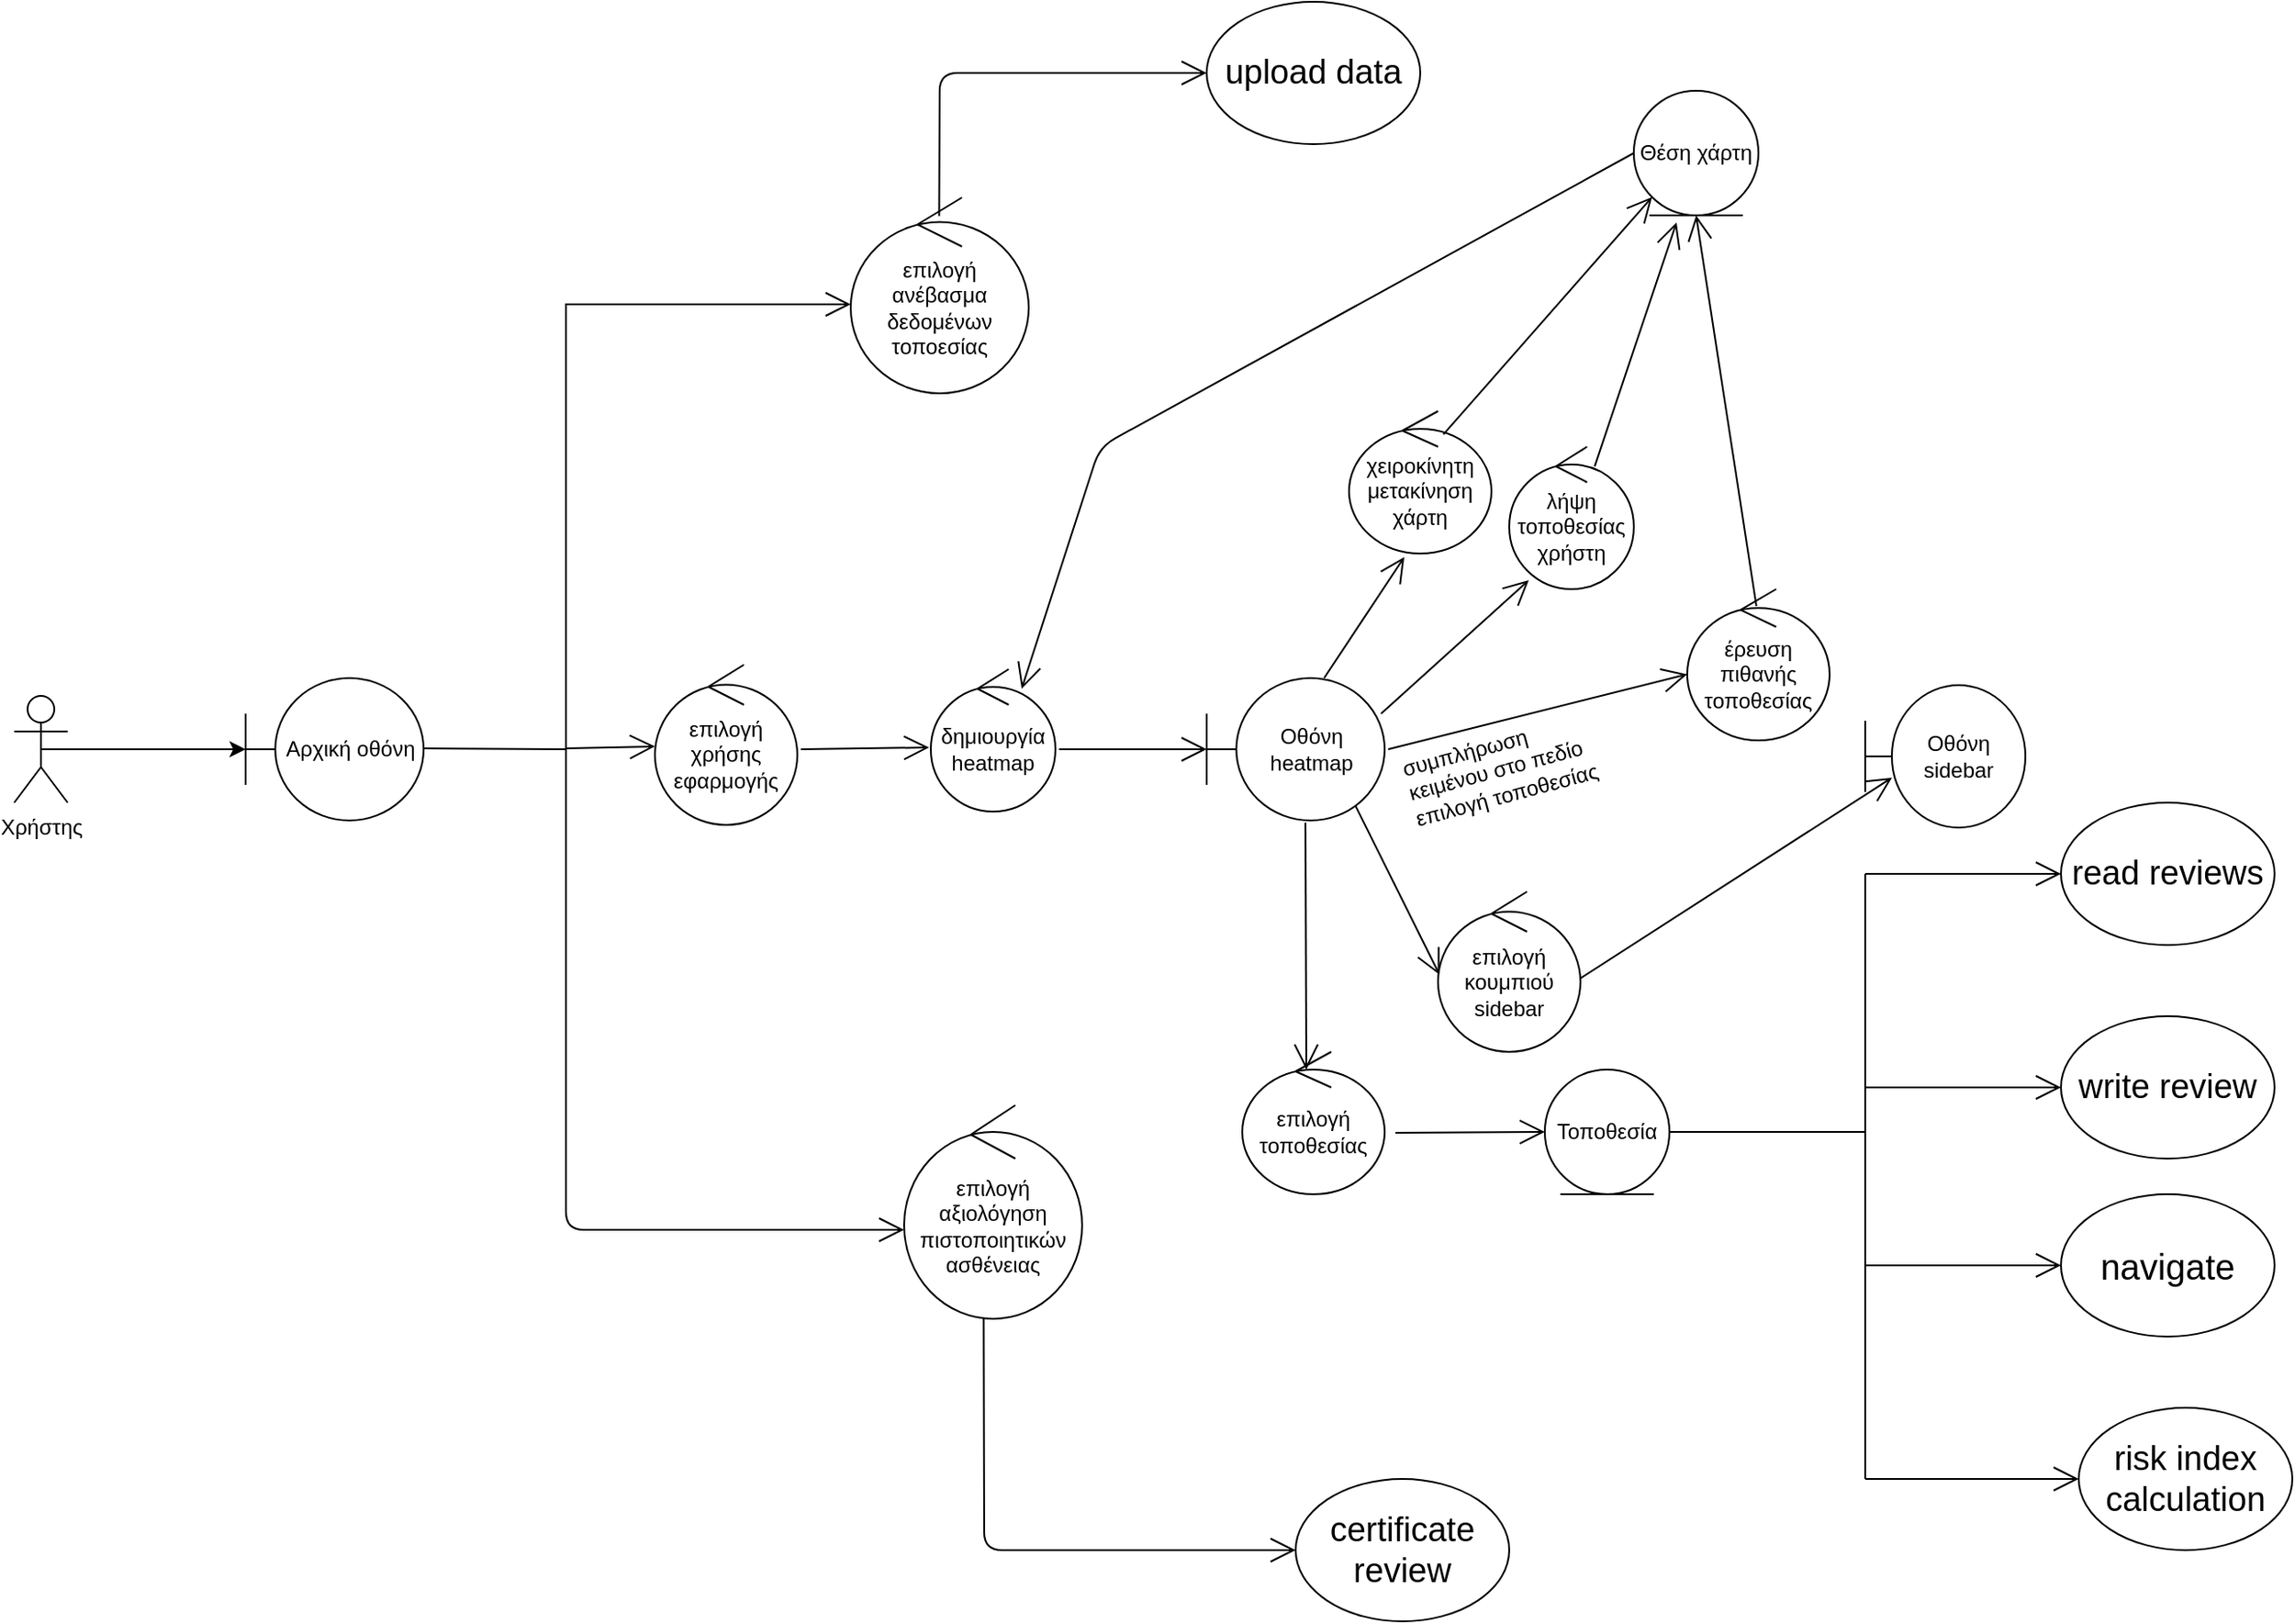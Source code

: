 <mxfile version="14.6.9" type="device"><diagram id="ORDp6cX43hR0pjnYkmsX" name="Page-1"><mxGraphModel dx="1240" dy="1511" grid="1" gridSize="10" guides="1" tooltips="1" connect="1" arrows="1" fold="1" page="1" pageScale="1" pageWidth="1169" pageHeight="827" background="none" math="0" shadow="0"><root><mxCell id="0"/><mxCell id="1" parent="0"/><mxCell id="pxVg21bXi3nEgqeqS3N0-23" style="edgeStyle=orthogonalEdgeStyle;rounded=0;orthogonalLoop=1;jettySize=auto;html=1;exitX=0.5;exitY=0.5;exitDx=0;exitDy=0;exitPerimeter=0;" parent="1" source="pxVg21bXi3nEgqeqS3N0-18" edge="1"><mxGeometry relative="1" as="geometry"><mxPoint x="200" y="370" as="targetPoint"/></mxGeometry></mxCell><mxCell id="pxVg21bXi3nEgqeqS3N0-18" value="Χρήστης" style="shape=umlActor;verticalLabelPosition=bottom;verticalAlign=top;html=1;outlineConnect=0;" parent="1" vertex="1"><mxGeometry x="70" y="340" width="30" height="60" as="geometry"/></mxCell><mxCell id="pxVg21bXi3nEgqeqS3N0-24" value="Αρχική οθόνη" style="shape=umlBoundary;whiteSpace=wrap;html=1;gradientColor=#ffffff;" parent="1" vertex="1"><mxGeometry x="200" y="330" width="100" height="80" as="geometry"/></mxCell><mxCell id="pxVg21bXi3nEgqeqS3N0-27" value="" style="endArrow=open;endFill=1;endSize=12;html=1;rounded=0;" parent="1" edge="1"><mxGeometry width="160" relative="1" as="geometry"><mxPoint x="300" y="369.5" as="sourcePoint"/><mxPoint x="540" y="120" as="targetPoint"/><Array as="points"><mxPoint x="380" y="370"/><mxPoint x="380" y="120"/></Array></mxGeometry></mxCell><mxCell id="pxVg21bXi3nEgqeqS3N0-28" value="επιλογή ανέβασμα δεδομένων τοποεσίας" style="ellipse;shape=umlControl;whiteSpace=wrap;html=1;gradientColor=#ffffff;" parent="1" vertex="1"><mxGeometry x="540" y="60" width="100" height="110" as="geometry"/></mxCell><mxCell id="pxVg21bXi3nEgqeqS3N0-30" value="" style="endArrow=open;endFill=1;endSize=12;html=1;" parent="1" edge="1"><mxGeometry width="160" relative="1" as="geometry"><mxPoint x="380" y="370" as="sourcePoint"/><mxPoint x="570" y="640" as="targetPoint"/><Array as="points"><mxPoint x="380" y="640"/></Array></mxGeometry></mxCell><mxCell id="pxVg21bXi3nEgqeqS3N0-31" value="επιλογή αξιολόγηση πιστοποιητικών ασθένειας" style="ellipse;shape=umlControl;whiteSpace=wrap;html=1;gradientColor=#ffffff;" parent="1" vertex="1"><mxGeometry x="570" y="570" width="100" height="120" as="geometry"/></mxCell><mxCell id="pxVg21bXi3nEgqeqS3N0-32" value="" style="endArrow=open;endFill=1;endSize=12;html=1;startArrow=none;exitX=1.025;exitY=0.528;exitDx=0;exitDy=0;exitPerimeter=0;entryX=-0.014;entryY=0.55;entryDx=0;entryDy=0;entryPerimeter=0;" parent="1" edge="1" target="164uVA1PlGeurvUVDFkT-2" source="pxVg21bXi3nEgqeqS3N0-33"><mxGeometry width="160" relative="1" as="geometry"><mxPoint x="470" y="320" as="sourcePoint"/><mxPoint x="570" y="370" as="targetPoint"/></mxGeometry></mxCell><mxCell id="pxVg21bXi3nEgqeqS3N0-34" value="" style="endArrow=open;endFill=1;endSize=12;html=1;exitX=1.029;exitY=0.563;exitDx=0;exitDy=0;exitPerimeter=0;" parent="1" edge="1" source="164uVA1PlGeurvUVDFkT-2"><mxGeometry width="160" relative="1" as="geometry"><mxPoint x="660" y="370" as="sourcePoint"/><mxPoint x="740" y="370" as="targetPoint"/></mxGeometry></mxCell><mxCell id="pxVg21bXi3nEgqeqS3N0-35" value="Οθόνη heatmap" style="shape=umlBoundary;whiteSpace=wrap;html=1;gradientColor=#ffffff;" parent="1" vertex="1"><mxGeometry x="740" y="330" width="100" height="80" as="geometry"/></mxCell><mxCell id="pxVg21bXi3nEgqeqS3N0-36" value="" style="endArrow=open;endFill=1;endSize=12;html=1;exitX=0.98;exitY=0.25;exitDx=0;exitDy=0;exitPerimeter=0;entryX=0.157;entryY=0.938;entryDx=0;entryDy=0;entryPerimeter=0;" parent="1" source="pxVg21bXi3nEgqeqS3N0-35" target="pxVg21bXi3nEgqeqS3N0-37" edge="1"><mxGeometry width="160" relative="1" as="geometry"><mxPoint x="720" y="270" as="sourcePoint"/><mxPoint x="798" y="200" as="targetPoint"/></mxGeometry></mxCell><mxCell id="pxVg21bXi3nEgqeqS3N0-37" value="λήψη τοποθεσίας χρήστη" style="ellipse;shape=umlControl;whiteSpace=wrap;html=1;gradientColor=#ffffff;" parent="1" vertex="1"><mxGeometry x="910" y="200" width="70" height="80" as="geometry"/></mxCell><mxCell id="pxVg21bXi3nEgqeqS3N0-38" value="" style="endArrow=open;endFill=1;endSize=12;html=1;exitX=0.686;exitY=0.138;exitDx=0;exitDy=0;exitPerimeter=0;entryX=0.343;entryY=1.057;entryDx=0;entryDy=0;entryPerimeter=0;" parent="1" source="pxVg21bXi3nEgqeqS3N0-37" target="pxVg21bXi3nEgqeqS3N0-39" edge="1"><mxGeometry width="160" relative="1" as="geometry"><mxPoint x="840" y="190" as="sourcePoint"/><mxPoint x="940" y="140" as="targetPoint"/></mxGeometry></mxCell><mxCell id="pxVg21bXi3nEgqeqS3N0-39" value="Θέση χάρτη" style="ellipse;shape=umlEntity;whiteSpace=wrap;html=1;gradientColor=#ffffff;" parent="1" vertex="1"><mxGeometry x="980" width="70" height="70" as="geometry"/></mxCell><mxCell id="pxVg21bXi3nEgqeqS3N0-43" value="έρευση πιθανής τοποθεσίας" style="ellipse;shape=umlControl;whiteSpace=wrap;html=1;gradientColor=#ffffff;" parent="1" vertex="1"><mxGeometry x="1010" y="280" width="80" height="85" as="geometry"/></mxCell><mxCell id="pxVg21bXi3nEgqeqS3N0-45" value="" style="endArrow=open;endFill=0;html=1;exitX=1.02;exitY=0.5;exitDx=0;exitDy=0;exitPerimeter=0;startArrow=none;startFill=0;entryX=0;entryY=0.563;entryDx=0;entryDy=0;entryPerimeter=0;endSize=12;" parent="1" source="pxVg21bXi3nEgqeqS3N0-35" target="pxVg21bXi3nEgqeqS3N0-43" edge="1"><mxGeometry width="160" relative="1" as="geometry"><mxPoint x="842" y="370" as="sourcePoint"/><mxPoint x="920" y="366" as="targetPoint"/></mxGeometry></mxCell><mxCell id="pxVg21bXi3nEgqeqS3N0-46" value="" style="endArrow=open;endFill=1;endSize=12;html=1;exitX=0.486;exitY=0.113;exitDx=0;exitDy=0;exitPerimeter=0;entryX=0.5;entryY=1;entryDx=0;entryDy=0;" parent="1" source="pxVg21bXi3nEgqeqS3N0-43" target="pxVg21bXi3nEgqeqS3N0-39" edge="1"><mxGeometry width="160" relative="1" as="geometry"><mxPoint x="720" y="330" as="sourcePoint"/><mxPoint x="880" y="330" as="targetPoint"/></mxGeometry></mxCell><mxCell id="MpfAjThyCie0T9WR75dG-2" value="" style="endArrow=open;endFill=1;endSize=12;html=1;exitX=0.555;exitY=1.016;exitDx=0;exitDy=0;exitPerimeter=0;" parent="1" source="pxVg21bXi3nEgqeqS3N0-35" edge="1"><mxGeometry width="160" relative="1" as="geometry"><mxPoint x="750" y="430" as="sourcePoint"/><mxPoint x="796" y="550" as="targetPoint"/></mxGeometry></mxCell><mxCell id="MpfAjThyCie0T9WR75dG-3" value="επιλογή τοποθεσίας" style="ellipse;shape=umlControl;whiteSpace=wrap;html=1;gradientColor=#ffffff;" parent="1" vertex="1"><mxGeometry x="760" y="540" width="80" height="80" as="geometry"/></mxCell><mxCell id="MpfAjThyCie0T9WR75dG-6" value="" style="endArrow=open;endFill=1;endSize=12;html=1;exitX=1.076;exitY=0.568;exitDx=0;exitDy=0;exitPerimeter=0;" parent="1" source="MpfAjThyCie0T9WR75dG-3" edge="1"><mxGeometry width="160" relative="1" as="geometry"><mxPoint x="890" y="550" as="sourcePoint"/><mxPoint x="930" y="585" as="targetPoint"/></mxGeometry></mxCell><mxCell id="MpfAjThyCie0T9WR75dG-7" value="Τοποθεσία" style="ellipse;shape=umlEntity;whiteSpace=wrap;html=1;gradientColor=#ffffff;" parent="1" vertex="1"><mxGeometry x="930" y="550" width="70" height="70" as="geometry"/></mxCell><mxCell id="MpfAjThyCie0T9WR75dG-9" value="" style="endArrow=none;endFill=0;endSize=12;html=1;exitX=1;exitY=0.5;exitDx=0;exitDy=0;" parent="1" source="MpfAjThyCie0T9WR75dG-7" edge="1"><mxGeometry width="160" relative="1" as="geometry"><mxPoint x="980" y="570" as="sourcePoint"/><mxPoint x="1110" y="585" as="targetPoint"/></mxGeometry></mxCell><mxCell id="MpfAjThyCie0T9WR75dG-10" value="" style="endArrow=none;endFill=0;endSize=12;html=1;" parent="1" edge="1"><mxGeometry width="160" relative="1" as="geometry"><mxPoint x="1110" y="585" as="sourcePoint"/><mxPoint x="1110" y="440" as="targetPoint"/></mxGeometry></mxCell><mxCell id="MpfAjThyCie0T9WR75dG-11" value="" style="endArrow=open;endFill=1;endSize=12;html=1;" parent="1" edge="1"><mxGeometry width="160" relative="1" as="geometry"><mxPoint x="1110" y="440" as="sourcePoint"/><mxPoint x="1220" y="440" as="targetPoint"/></mxGeometry></mxCell><mxCell id="MpfAjThyCie0T9WR75dG-13" value="" style="endArrow=open;endFill=1;endSize=12;html=1;" parent="1" edge="1"><mxGeometry width="160" relative="1" as="geometry"><mxPoint x="1110" y="560" as="sourcePoint"/><mxPoint x="1220" y="560" as="targetPoint"/></mxGeometry></mxCell><mxCell id="MpfAjThyCie0T9WR75dG-15" value="" style="endArrow=none;endFill=0;endSize=12;html=1;" parent="1" edge="1"><mxGeometry width="160" relative="1" as="geometry"><mxPoint x="1110" y="580" as="sourcePoint"/><mxPoint x="1110" y="780" as="targetPoint"/></mxGeometry></mxCell><mxCell id="MpfAjThyCie0T9WR75dG-17" value="" style="endArrow=open;endFill=1;endSize=12;html=1;" parent="1" edge="1"><mxGeometry width="160" relative="1" as="geometry"><mxPoint x="1110" y="660" as="sourcePoint"/><mxPoint x="1220" y="660" as="targetPoint"/></mxGeometry></mxCell><mxCell id="MpfAjThyCie0T9WR75dG-19" value="" style="endArrow=open;endFill=1;endSize=12;html=1;" parent="1" edge="1"><mxGeometry width="160" relative="1" as="geometry"><mxPoint x="1110" y="780" as="sourcePoint"/><mxPoint x="1230" y="780" as="targetPoint"/></mxGeometry></mxCell><mxCell id="MpfAjThyCie0T9WR75dG-24" value="συμπλήρωση κειμένου στο πεδίο επιλογή τοποθεσίας" style="text;html=1;strokeColor=none;fillColor=none;align=left;verticalAlign=middle;whiteSpace=wrap;rounded=0;rotation=-15;" parent="1" vertex="1"><mxGeometry x="850" y="355" width="120" height="50" as="geometry"/></mxCell><mxCell id="MpfAjThyCie0T9WR75dG-26" value="" style="endArrow=open;endFill=1;endSize=12;html=1;exitX=0.837;exitY=0.899;exitDx=0;exitDy=0;exitPerimeter=0;entryX=0.01;entryY=0.518;entryDx=0;entryDy=0;entryPerimeter=0;" parent="1" source="pxVg21bXi3nEgqeqS3N0-35" target="MpfAjThyCie0T9WR75dG-27" edge="1"><mxGeometry width="160" relative="1" as="geometry"><mxPoint x="780" y="500" as="sourcePoint"/><mxPoint x="850" y="470" as="targetPoint"/></mxGeometry></mxCell><mxCell id="MpfAjThyCie0T9WR75dG-27" value="επιλογή κουμπιού sidebar" style="ellipse;shape=umlControl;whiteSpace=wrap;html=1;gradientColor=#ffffff;" parent="1" vertex="1"><mxGeometry x="870" y="450" width="80" height="90" as="geometry"/></mxCell><mxCell id="MpfAjThyCie0T9WR75dG-28" value="" style="endArrow=open;endFill=1;endSize=12;html=1;exitX=0.995;exitY=0.544;exitDx=0;exitDy=0;exitPerimeter=0;entryX=0.167;entryY=0.65;entryDx=0;entryDy=0;entryPerimeter=0;" parent="1" source="MpfAjThyCie0T9WR75dG-27" edge="1" target="MpfAjThyCie0T9WR75dG-29"><mxGeometry width="160" relative="1" as="geometry"><mxPoint x="780" y="390" as="sourcePoint"/><mxPoint x="1100" y="330" as="targetPoint"/></mxGeometry></mxCell><mxCell id="MpfAjThyCie0T9WR75dG-29" value="Οθόνη sidebar" style="shape=umlBoundary;whiteSpace=wrap;html=1;gradientColor=#ffffff;" parent="1" vertex="1"><mxGeometry x="1110" y="334" width="90" height="80" as="geometry"/></mxCell><mxCell id="cZHFqypgqeVHSY0Li3Ir-1" value="&lt;font style=&quot;font-size: 19px&quot;&gt;read reviews&lt;/font&gt;" style="ellipse;whiteSpace=wrap;html=1;" parent="1" vertex="1"><mxGeometry x="1220" y="400" width="120" height="80" as="geometry"/></mxCell><mxCell id="cZHFqypgqeVHSY0Li3Ir-2" value="&lt;font style=&quot;font-size: 19px&quot;&gt;write review&lt;/font&gt;" style="ellipse;whiteSpace=wrap;html=1;" parent="1" vertex="1"><mxGeometry x="1220" y="520" width="120" height="80" as="geometry"/></mxCell><mxCell id="cZHFqypgqeVHSY0Li3Ir-3" value="&lt;font style=&quot;font-size: 20px&quot;&gt;navigate&lt;/font&gt;" style="ellipse;whiteSpace=wrap;html=1;" parent="1" vertex="1"><mxGeometry x="1220" y="620" width="120" height="80" as="geometry"/></mxCell><mxCell id="cZHFqypgqeVHSY0Li3Ir-5" value="&lt;font style=&quot;font-size: 19px&quot;&gt;risk index calculation&lt;/font&gt;" style="ellipse;whiteSpace=wrap;html=1;" parent="1" vertex="1"><mxGeometry x="1230" y="740" width="120" height="80" as="geometry"/></mxCell><mxCell id="cZHFqypgqeVHSY0Li3Ir-6" value="" style="endArrow=open;endFill=1;endSize=12;html=1;exitX=0.497;exitY=0.094;exitDx=0;exitDy=0;exitPerimeter=0;" parent="1" source="pxVg21bXi3nEgqeqS3N0-28" edge="1"><mxGeometry width="160" relative="1" as="geometry"><mxPoint x="620" y="210" as="sourcePoint"/><mxPoint x="740" y="-10" as="targetPoint"/><Array as="points"><mxPoint x="590" y="-10"/></Array></mxGeometry></mxCell><mxCell id="cZHFqypgqeVHSY0Li3Ir-7" value="&lt;font style=&quot;font-size: 19px&quot;&gt;upload data&lt;/font&gt;" style="ellipse;whiteSpace=wrap;html=1;" parent="1" vertex="1"><mxGeometry x="740" y="-50" width="120" height="80" as="geometry"/></mxCell><mxCell id="cZHFqypgqeVHSY0Li3Ir-8" value="" style="endArrow=open;endFill=1;endSize=12;html=1;exitX=0.447;exitY=1;exitDx=0;exitDy=0;exitPerimeter=0;" parent="1" source="pxVg21bXi3nEgqeqS3N0-31" edge="1"><mxGeometry width="160" relative="1" as="geometry"><mxPoint x="620" y="760" as="sourcePoint"/><mxPoint x="790" y="820" as="targetPoint"/><Array as="points"><mxPoint x="615" y="820"/></Array></mxGeometry></mxCell><mxCell id="cZHFqypgqeVHSY0Li3Ir-9" value="&lt;font style=&quot;font-size: 19px&quot;&gt;certificate review&lt;/font&gt;" style="ellipse;whiteSpace=wrap;html=1;" parent="1" vertex="1"><mxGeometry x="790" y="780" width="120" height="80" as="geometry"/></mxCell><mxCell id="pxVg21bXi3nEgqeqS3N0-33" value="επιλογή χρήσης εφαρμογής" style="ellipse;shape=umlControl;whiteSpace=wrap;html=1;gradientColor=#ffffff;" parent="1" vertex="1"><mxGeometry x="430" y="322.5" width="80" height="90" as="geometry"/></mxCell><mxCell id="164uVA1PlGeurvUVDFkT-1" value="" style="endArrow=open;endFill=0;endSize=12;html=1;" edge="1" parent="1" target="pxVg21bXi3nEgqeqS3N0-33"><mxGeometry width="160" relative="1" as="geometry"><mxPoint x="380" y="369.5" as="sourcePoint"/><mxPoint x="540" y="370" as="targetPoint"/></mxGeometry></mxCell><mxCell id="164uVA1PlGeurvUVDFkT-2" value="δημιουργία heatmap" style="ellipse;shape=umlControl;whiteSpace=wrap;html=1;" vertex="1" parent="1"><mxGeometry x="585" y="325" width="70" height="80" as="geometry"/></mxCell><mxCell id="164uVA1PlGeurvUVDFkT-3" value="" style="endArrow=open;endFill=1;endSize=12;html=1;exitX=0.66;exitY=0;exitDx=0;exitDy=0;exitPerimeter=0;entryX=0.388;entryY=1.025;entryDx=0;entryDy=0;entryPerimeter=0;" edge="1" parent="1" source="pxVg21bXi3nEgqeqS3N0-35" target="164uVA1PlGeurvUVDFkT-4"><mxGeometry width="160" relative="1" as="geometry"><mxPoint x="740" y="250" as="sourcePoint"/><mxPoint x="830" y="260" as="targetPoint"/></mxGeometry></mxCell><mxCell id="164uVA1PlGeurvUVDFkT-4" value="χειροκίνητη μετακίνηση χάρτη" style="ellipse;shape=umlControl;whiteSpace=wrap;html=1;" vertex="1" parent="1"><mxGeometry x="820" y="180" width="80" height="80" as="geometry"/></mxCell><mxCell id="164uVA1PlGeurvUVDFkT-6" value="" style="endArrow=open;endFill=1;endSize=12;html=1;exitX=0.663;exitY=0.163;exitDx=0;exitDy=0;exitPerimeter=0;entryX=0;entryY=1;entryDx=0;entryDy=0;" edge="1" parent="1" source="164uVA1PlGeurvUVDFkT-4" target="pxVg21bXi3nEgqeqS3N0-39"><mxGeometry width="160" relative="1" as="geometry"><mxPoint x="740" y="250" as="sourcePoint"/><mxPoint x="900" y="250" as="targetPoint"/></mxGeometry></mxCell><mxCell id="164uVA1PlGeurvUVDFkT-7" value="" style="endArrow=open;endFill=1;endSize=12;html=1;exitX=0;exitY=0.5;exitDx=0;exitDy=0;entryX=0.729;entryY=0.138;entryDx=0;entryDy=0;entryPerimeter=0;" edge="1" parent="1" source="pxVg21bXi3nEgqeqS3N0-39" target="164uVA1PlGeurvUVDFkT-2"><mxGeometry width="160" relative="1" as="geometry"><mxPoint x="740" y="190" as="sourcePoint"/><mxPoint x="720" y="170" as="targetPoint"/><Array as="points"><mxPoint x="680" y="200"/></Array></mxGeometry></mxCell></root></mxGraphModel></diagram></mxfile>